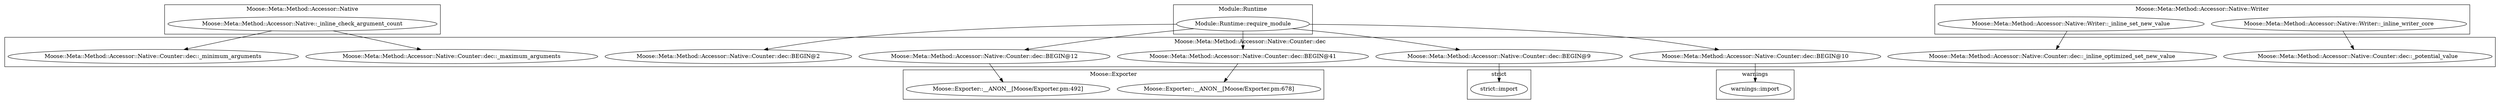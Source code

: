 digraph {
graph [overlap=false]
subgraph cluster_Moose_Meta_Method_Accessor_Native {
	label="Moose::Meta::Method::Accessor::Native";
	"Moose::Meta::Method::Accessor::Native::_inline_check_argument_count";
}
subgraph cluster_warnings {
	label="warnings";
	"warnings::import";
}
subgraph cluster_Moose_Meta_Method_Accessor_Native_Counter_dec {
	label="Moose::Meta::Method::Accessor::Native::Counter::dec";
	"Moose::Meta::Method::Accessor::Native::Counter::dec::_maximum_arguments";
	"Moose::Meta::Method::Accessor::Native::Counter::dec::BEGIN@41";
	"Moose::Meta::Method::Accessor::Native::Counter::dec::_inline_optimized_set_new_value";
	"Moose::Meta::Method::Accessor::Native::Counter::dec::BEGIN@2";
	"Moose::Meta::Method::Accessor::Native::Counter::dec::BEGIN@12";
	"Moose::Meta::Method::Accessor::Native::Counter::dec::_potential_value";
	"Moose::Meta::Method::Accessor::Native::Counter::dec::BEGIN@9";
	"Moose::Meta::Method::Accessor::Native::Counter::dec::_minimum_arguments";
	"Moose::Meta::Method::Accessor::Native::Counter::dec::BEGIN@10";
}
subgraph cluster_Module_Runtime {
	label="Module::Runtime";
	"Module::Runtime::require_module";
}
subgraph cluster_Moose_Meta_Method_Accessor_Native_Writer {
	label="Moose::Meta::Method::Accessor::Native::Writer";
	"Moose::Meta::Method::Accessor::Native::Writer::_inline_writer_core";
	"Moose::Meta::Method::Accessor::Native::Writer::_inline_set_new_value";
}
subgraph cluster_Moose_Exporter {
	label="Moose::Exporter";
	"Moose::Exporter::__ANON__[Moose/Exporter.pm:492]";
	"Moose::Exporter::__ANON__[Moose/Exporter.pm:678]";
}
subgraph cluster_strict {
	label="strict";
	"strict::import";
}
"Moose::Meta::Method::Accessor::Native::Writer::_inline_set_new_value" -> "Moose::Meta::Method::Accessor::Native::Counter::dec::_inline_optimized_set_new_value";
"Module::Runtime::require_module" -> "Moose::Meta::Method::Accessor::Native::Counter::dec::BEGIN@12";
"Module::Runtime::require_module" -> "Moose::Meta::Method::Accessor::Native::Counter::dec::BEGIN@9";
"Moose::Meta::Method::Accessor::Native::Writer::_inline_writer_core" -> "Moose::Meta::Method::Accessor::Native::Counter::dec::_potential_value";
"Moose::Meta::Method::Accessor::Native::Counter::dec::BEGIN@9" -> "strict::import";
"Moose::Meta::Method::Accessor::Native::Counter::dec::BEGIN@41" -> "Moose::Exporter::__ANON__[Moose/Exporter.pm:678]";
"Moose::Meta::Method::Accessor::Native::Counter::dec::BEGIN@12" -> "Moose::Exporter::__ANON__[Moose/Exporter.pm:492]";
"Moose::Meta::Method::Accessor::Native::Counter::dec::BEGIN@10" -> "warnings::import";
"Module::Runtime::require_module" -> "Moose::Meta::Method::Accessor::Native::Counter::dec::BEGIN@41";
"Module::Runtime::require_module" -> "Moose::Meta::Method::Accessor::Native::Counter::dec::BEGIN@10";
"Moose::Meta::Method::Accessor::Native::_inline_check_argument_count" -> "Moose::Meta::Method::Accessor::Native::Counter::dec::_minimum_arguments";
"Module::Runtime::require_module" -> "Moose::Meta::Method::Accessor::Native::Counter::dec::BEGIN@2";
"Moose::Meta::Method::Accessor::Native::_inline_check_argument_count" -> "Moose::Meta::Method::Accessor::Native::Counter::dec::_maximum_arguments";
}

